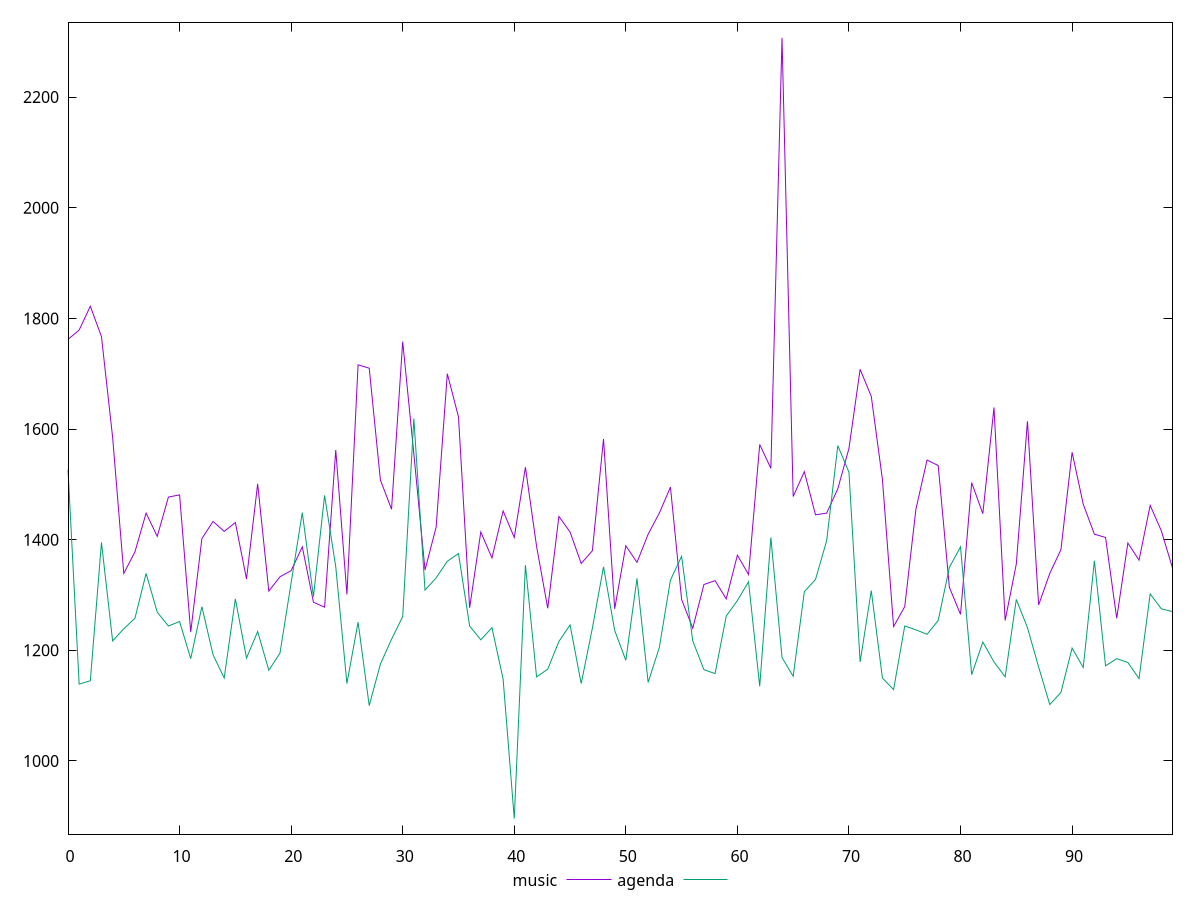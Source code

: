 reset

$music <<EOF
0 1762
1 1779
2 1822
3 1767
4 1585
5 1339
6 1378
7 1448
8 1406
9 1477
10 1481
11 1233
12 1402
13 1433
14 1415
15 1431
16 1329
17 1501
18 1307
19 1333
20 1344
21 1387
22 1287
23 1278
24 1562
25 1301
26 1716
27 1710
28 1508
29 1455
30 1758
31 1555
32 1345
33 1423
34 1700
35 1622
36 1277
37 1414
38 1367
39 1452
40 1404
41 1531
42 1388
43 1276
44 1442
45 1414
46 1357
47 1380
48 1582
49 1275
50 1389
51 1359
52 1410
53 1448
54 1495
55 1292
56 1240
57 1319
58 1326
59 1293
60 1372
61 1337
62 1572
63 1529
64 2307
65 1478
66 1523
67 1445
68 1448
69 1492
70 1565
71 1708
72 1659
73 1509
74 1243
75 1279
76 1455
77 1544
78 1534
79 1314
80 1265
81 1503
82 1447
83 1639
84 1254
85 1356
86 1614
87 1282
88 1339
89 1382
90 1558
91 1464
92 1410
93 1404
94 1258
95 1394
96 1363
97 1462
98 1416
99 1349
EOF

$agenda <<EOF
0 1527
1 1139
2 1145
3 1395
4 1217
5 1239
6 1258
7 1339
8 1269
9 1244
10 1252
11 1185
12 1279
13 1192
14 1150
15 1293
16 1186
17 1234
18 1164
19 1195
20 1322
21 1449
22 1297
23 1480
24 1351
25 1140
26 1251
27 1100
28 1175
29 1220
30 1261
31 1619
32 1309
33 1331
34 1361
35 1375
36 1244
37 1219
38 1241
39 1148
40 896
41 1354
42 1152
43 1166
44 1216
45 1246
46 1140
47 1240
48 1351
49 1236
50 1182
51 1330
52 1142
53 1205
54 1327
55 1370
56 1217
57 1165
58 1158
59 1262
60 1290
61 1324
62 1135
63 1404
64 1187
65 1153
66 1306
67 1328
68 1398
69 1570
70 1522
71 1179
72 1308
73 1150
74 1129
75 1244
76 1237
77 1229
78 1254
79 1350
80 1387
81 1156
82 1215
83 1179
84 1152
85 1292
86 1241
87 1170
88 1102
89 1124
90 1204
91 1169
92 1362
93 1172
94 1185
95 1178
96 1149
97 1302
98 1275
99 1270
EOF

set key outside below
set xrange [0:99]
set yrange [867.78:2335.22]
set trange [867.78:2335.22]
set terminal svg size 640, 520 enhanced background rgb 'white'
set output "reports/report_00028_2021-02-24T12-49-42.674Z/uses-rel-preload/comparison/line/0_vs_1.svg"

plot $music title "music" with line, \
     $agenda title "agenda" with line

reset
